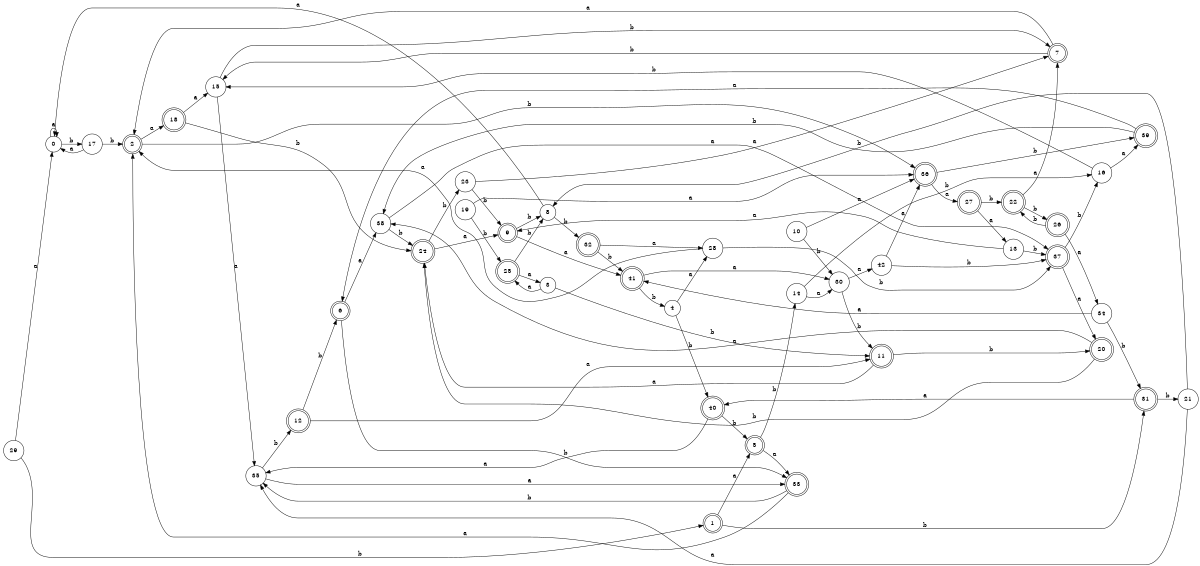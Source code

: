digraph n35_7 {
__start0 [label="" shape="none"];

rankdir=LR;
size="8,5";

s0 [style="filled", color="black", fillcolor="white" shape="circle", label="0"];
s1 [style="rounded,filled", color="black", fillcolor="white" shape="doublecircle", label="1"];
s2 [style="rounded,filled", color="black", fillcolor="white" shape="doublecircle", label="2"];
s3 [style="filled", color="black", fillcolor="white" shape="circle", label="3"];
s4 [style="filled", color="black", fillcolor="white" shape="circle", label="4"];
s5 [style="rounded,filled", color="black", fillcolor="white" shape="doublecircle", label="5"];
s6 [style="rounded,filled", color="black", fillcolor="white" shape="doublecircle", label="6"];
s7 [style="rounded,filled", color="black", fillcolor="white" shape="doublecircle", label="7"];
s8 [style="filled", color="black", fillcolor="white" shape="circle", label="8"];
s9 [style="rounded,filled", color="black", fillcolor="white" shape="doublecircle", label="9"];
s10 [style="filled", color="black", fillcolor="white" shape="circle", label="10"];
s11 [style="rounded,filled", color="black", fillcolor="white" shape="doublecircle", label="11"];
s12 [style="rounded,filled", color="black", fillcolor="white" shape="doublecircle", label="12"];
s13 [style="filled", color="black", fillcolor="white" shape="circle", label="13"];
s14 [style="filled", color="black", fillcolor="white" shape="circle", label="14"];
s15 [style="filled", color="black", fillcolor="white" shape="circle", label="15"];
s16 [style="filled", color="black", fillcolor="white" shape="circle", label="16"];
s17 [style="filled", color="black", fillcolor="white" shape="circle", label="17"];
s18 [style="rounded,filled", color="black", fillcolor="white" shape="doublecircle", label="18"];
s19 [style="filled", color="black", fillcolor="white" shape="circle", label="19"];
s20 [style="rounded,filled", color="black", fillcolor="white" shape="doublecircle", label="20"];
s21 [style="filled", color="black", fillcolor="white" shape="circle", label="21"];
s22 [style="rounded,filled", color="black", fillcolor="white" shape="doublecircle", label="22"];
s23 [style="filled", color="black", fillcolor="white" shape="circle", label="23"];
s24 [style="rounded,filled", color="black", fillcolor="white" shape="doublecircle", label="24"];
s25 [style="rounded,filled", color="black", fillcolor="white" shape="doublecircle", label="25"];
s26 [style="rounded,filled", color="black", fillcolor="white" shape="doublecircle", label="26"];
s27 [style="rounded,filled", color="black", fillcolor="white" shape="doublecircle", label="27"];
s28 [style="filled", color="black", fillcolor="white" shape="circle", label="28"];
s29 [style="filled", color="black", fillcolor="white" shape="circle", label="29"];
s30 [style="filled", color="black", fillcolor="white" shape="circle", label="30"];
s31 [style="rounded,filled", color="black", fillcolor="white" shape="doublecircle", label="31"];
s32 [style="rounded,filled", color="black", fillcolor="white" shape="doublecircle", label="32"];
s33 [style="rounded,filled", color="black", fillcolor="white" shape="doublecircle", label="33"];
s34 [style="filled", color="black", fillcolor="white" shape="circle", label="34"];
s35 [style="filled", color="black", fillcolor="white" shape="circle", label="35"];
s36 [style="rounded,filled", color="black", fillcolor="white" shape="doublecircle", label="36"];
s37 [style="rounded,filled", color="black", fillcolor="white" shape="doublecircle", label="37"];
s38 [style="filled", color="black", fillcolor="white" shape="circle", label="38"];
s39 [style="rounded,filled", color="black", fillcolor="white" shape="doublecircle", label="39"];
s40 [style="rounded,filled", color="black", fillcolor="white" shape="doublecircle", label="40"];
s41 [style="rounded,filled", color="black", fillcolor="white" shape="doublecircle", label="41"];
s42 [style="filled", color="black", fillcolor="white" shape="circle", label="42"];
s0 -> s0 [label="a"];
s0 -> s17 [label="b"];
s1 -> s5 [label="a"];
s1 -> s31 [label="b"];
s2 -> s18 [label="a"];
s2 -> s36 [label="b"];
s3 -> s25 [label="a"];
s3 -> s11 [label="b"];
s4 -> s28 [label="a"];
s4 -> s40 [label="b"];
s5 -> s33 [label="a"];
s5 -> s14 [label="b"];
s6 -> s38 [label="a"];
s6 -> s33 [label="b"];
s7 -> s2 [label="a"];
s7 -> s15 [label="b"];
s8 -> s0 [label="a"];
s8 -> s32 [label="b"];
s9 -> s41 [label="a"];
s9 -> s8 [label="b"];
s10 -> s36 [label="a"];
s10 -> s30 [label="b"];
s11 -> s24 [label="a"];
s11 -> s20 [label="b"];
s12 -> s11 [label="a"];
s12 -> s6 [label="b"];
s13 -> s9 [label="a"];
s13 -> s37 [label="b"];
s14 -> s30 [label="a"];
s14 -> s16 [label="b"];
s15 -> s35 [label="a"];
s15 -> s7 [label="b"];
s16 -> s39 [label="a"];
s16 -> s15 [label="b"];
s17 -> s0 [label="a"];
s17 -> s2 [label="b"];
s18 -> s15 [label="a"];
s18 -> s24 [label="b"];
s19 -> s36 [label="a"];
s19 -> s25 [label="b"];
s20 -> s38 [label="a"];
s20 -> s24 [label="b"];
s21 -> s35 [label="a"];
s21 -> s8 [label="b"];
s22 -> s7 [label="a"];
s22 -> s26 [label="b"];
s23 -> s7 [label="a"];
s23 -> s9 [label="b"];
s24 -> s9 [label="a"];
s24 -> s23 [label="b"];
s25 -> s3 [label="a"];
s25 -> s8 [label="b"];
s26 -> s34 [label="a"];
s26 -> s22 [label="b"];
s27 -> s13 [label="a"];
s27 -> s22 [label="b"];
s28 -> s2 [label="a"];
s28 -> s37 [label="b"];
s29 -> s0 [label="a"];
s29 -> s1 [label="b"];
s30 -> s42 [label="a"];
s30 -> s11 [label="b"];
s31 -> s40 [label="a"];
s31 -> s21 [label="b"];
s32 -> s28 [label="a"];
s32 -> s41 [label="b"];
s33 -> s2 [label="a"];
s33 -> s35 [label="b"];
s34 -> s41 [label="a"];
s34 -> s31 [label="b"];
s35 -> s33 [label="a"];
s35 -> s12 [label="b"];
s36 -> s27 [label="a"];
s36 -> s39 [label="b"];
s37 -> s20 [label="a"];
s37 -> s16 [label="b"];
s38 -> s37 [label="a"];
s38 -> s24 [label="b"];
s39 -> s6 [label="a"];
s39 -> s38 [label="b"];
s40 -> s35 [label="a"];
s40 -> s5 [label="b"];
s41 -> s30 [label="a"];
s41 -> s4 [label="b"];
s42 -> s36 [label="a"];
s42 -> s37 [label="b"];

}